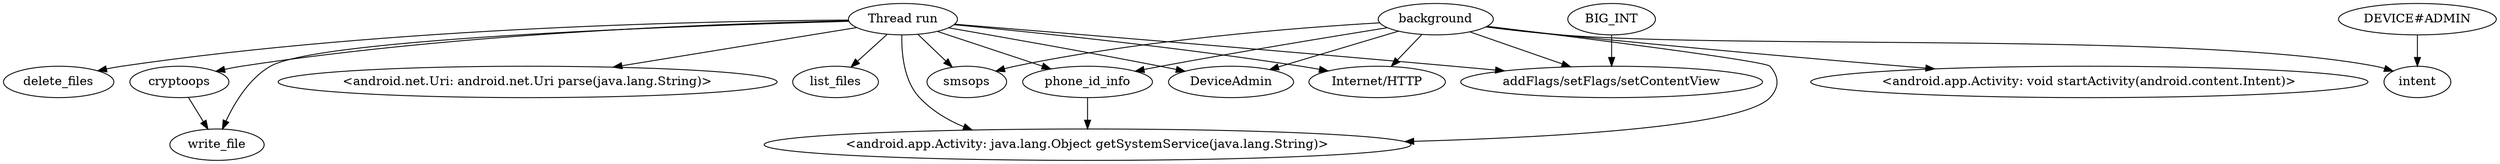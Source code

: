 strict digraph  {
	graph ["graph"="{}"];
	delete_files	 [domain=library,
		type=merged];
	write_file	 [domain=library,
		type=merged];
	phone_id_info	 [domain=library,
		type=merged];
	"<android.app.Activity: java.lang.Object getSystemService(java.lang.String)>"	 [domain=library,
		type=SENSITIVE_METHOD];
	phone_id_info -> "<android.app.Activity: java.lang.Object getSystemService(java.lang.String)>"	 [deps="DATAFLOW-CALL",
		type=DEP];
	cryptoops	 [domain=library,
		type=merged];
	cryptoops -> write_file	 [deps=DATAFLOW,
		type=DEP];
	"<android.net.Uri: android.net.Uri parse(java.lang.String)>"	 [domain=library,
		type=SENSITIVE_METHOD];
	list_files	 [domain=library,
		type=merged];
	smsops	 [domain=library,
		type=SENSITIVE_METHOD];
	intent	 [domain=library,
		type=merged];
	DeviceAdmin	 [domain=library,
		type=merged];
	BIG_INT	 [domain=library,
		type=CONST_INT];
	"addFlags/setFlags/setContentView"	 [domain=library,
		type=merged];
	BIG_INT -> "addFlags/setFlags/setContentView"	 [deps=DATAFLOW,
		type=DEP];
	"DEVICE#ADMIN"	 [domain=library,
		type=CONST_STRING];
	"DEVICE#ADMIN" -> intent	 [deps=DATAFLOW,
		type=DEP];
	"Internet/HTTP"	 [domain=library,
		type=merged];
	"<android.app.Activity: void startActivity(android.content.Intent)>"	 [domain=library,
		type=SENSITIVE_METHOD];
	background	 [domain=library,
		type=entrypoint];
	background -> smsops	 [deps="FROM_SENSITIVE_PARENT_TO_SENSITIVE_API-CALL-CALL",
		type=DEP];
	background -> "Internet/HTTP"	 [deps="FROM_SENSITIVE_PARENT_TO_SENSITIVE_API-CALL-CALL-CALL",
		type=DEP];
	background -> "<android.app.Activity: java.lang.Object getSystemService(java.lang.String)>"	 [deps="FROM_SENSITIVE_PARENT_TO_SENSITIVE_API-CALL",
		type=DEP];
	background -> phone_id_info	 [deps="FROM_SENSITIVE_PARENT_TO_SENSITIVE_API-CALL-CALL-CALL",
		type=DEP];
	background -> "<android.app.Activity: void startActivity(android.content.Intent)>"	 [deps="FROM_SENSITIVE_PARENT_TO_SENSITIVE_API-CALL",
		type=DEP];
	background -> "addFlags/setFlags/setContentView"	 [deps="FROM_SENSITIVE_PARENT_TO_SENSITIVE_API-CALL",
		type=DEP];
	background -> DeviceAdmin	 [deps="FROM_SENSITIVE_PARENT_TO_SENSITIVE_API-CALL",
		type=DEP];
	background -> intent	 [deps="FROM_SENSITIVE_PARENT_TO_SENSITIVE_API-CALL",
		type=DEP];
	"Thread run"	 [domain=library,
		type=entrypoint];
	"Thread run" -> "<android.app.Activity: java.lang.Object getSystemService(java.lang.String)>"	 [deps="FROM_SENSITIVE_PARENT_TO_SENSITIVE_API-CALL-CALL",
		type=DEP];
	"Thread run" -> "<android.net.Uri: android.net.Uri parse(java.lang.String)>"	 [deps="FROM_SENSITIVE_PARENT_TO_SENSITIVE_API-CALL-CALL",
		type=DEP];
	"Thread run" -> "addFlags/setFlags/setContentView"	 [deps="FROM_SENSITIVE_PARENT_TO_SENSITIVE_API-CALL",
		type=DEP];
	"Thread run" -> DeviceAdmin	 [deps="FROM_SENSITIVE_PARENT_TO_SENSITIVE_API-CALL-CALL",
		type=DEP];
	"Thread run" -> list_files	 [deps="FROM_SENSITIVE_PARENT_TO_SENSITIVE_API-CALL-CALL-CALL",
		type=DEP];
	"Thread run" -> delete_files	 [deps="FROM_SENSITIVE_PARENT_TO_SENSITIVE_API-CALL-CALL",
		type=DEP];
	"Thread run" -> write_file	 [deps="FROM_SENSITIVE_PARENT_TO_SENSITIVE_API-CALL-CALL-CALL",
		type=DEP];
	"Thread run" -> cryptoops	 [deps="FROM_SENSITIVE_PARENT_TO_SENSITIVE_API-CALL-CALL-CALL",
		type=DEP];
	"Thread run" -> phone_id_info	 [deps="FROM_SENSITIVE_PARENT_TO_SENSITIVE_API-CALL-CALL",
		type=DEP];
	"Thread run" -> smsops	 [deps="FROM_SENSITIVE_PARENT_TO_SENSITIVE_API-CALL-CALL",
		type=DEP];
	"Thread run" -> "Internet/HTTP"	 [deps="FROM_SENSITIVE_PARENT_TO_SENSITIVE_API-CALL",
		type=DEP];
}
